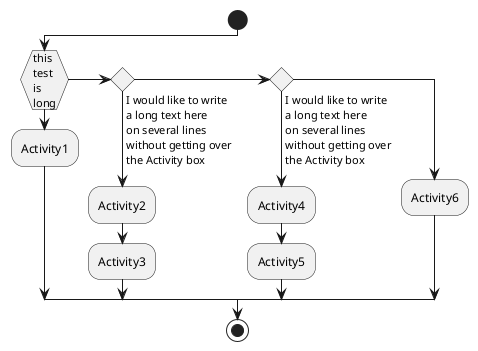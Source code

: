 {
  "sha1": "fplhwx82ngfubaj0li8qriaz3ngdb0c",
  "insertion": {
    "when": "2024-06-01T09:03:06.461Z",
    "user": "plantuml@gmail.com"
  }
}
@startuml
start
if(this\ntest\nis\nlong) then
    :Activity1;
elseif() then(I would like to write\na long text here\non several lines\nwithout getting over\nthe Activity box)
    :Activity2;
    :Activity3;
elseif() then(I would like to write\na long text here\non several lines\nwithout getting over\nthe Activity box)
    :Activity4;
    :Activity5;
else
:Activity6;
endif
stop
@enduml
